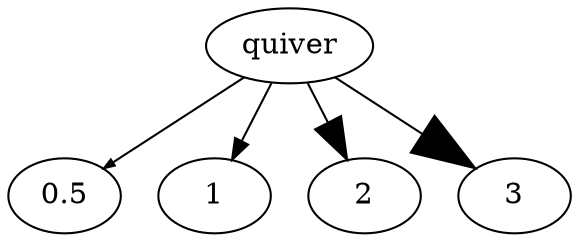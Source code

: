 digraph {
  quiver -> "0.5" [arrowsize=0.5]
  quiver -> "1"
  quiver -> "2" [arrowsize=2]
  quiver -> "3" [arrowsize=3]
}